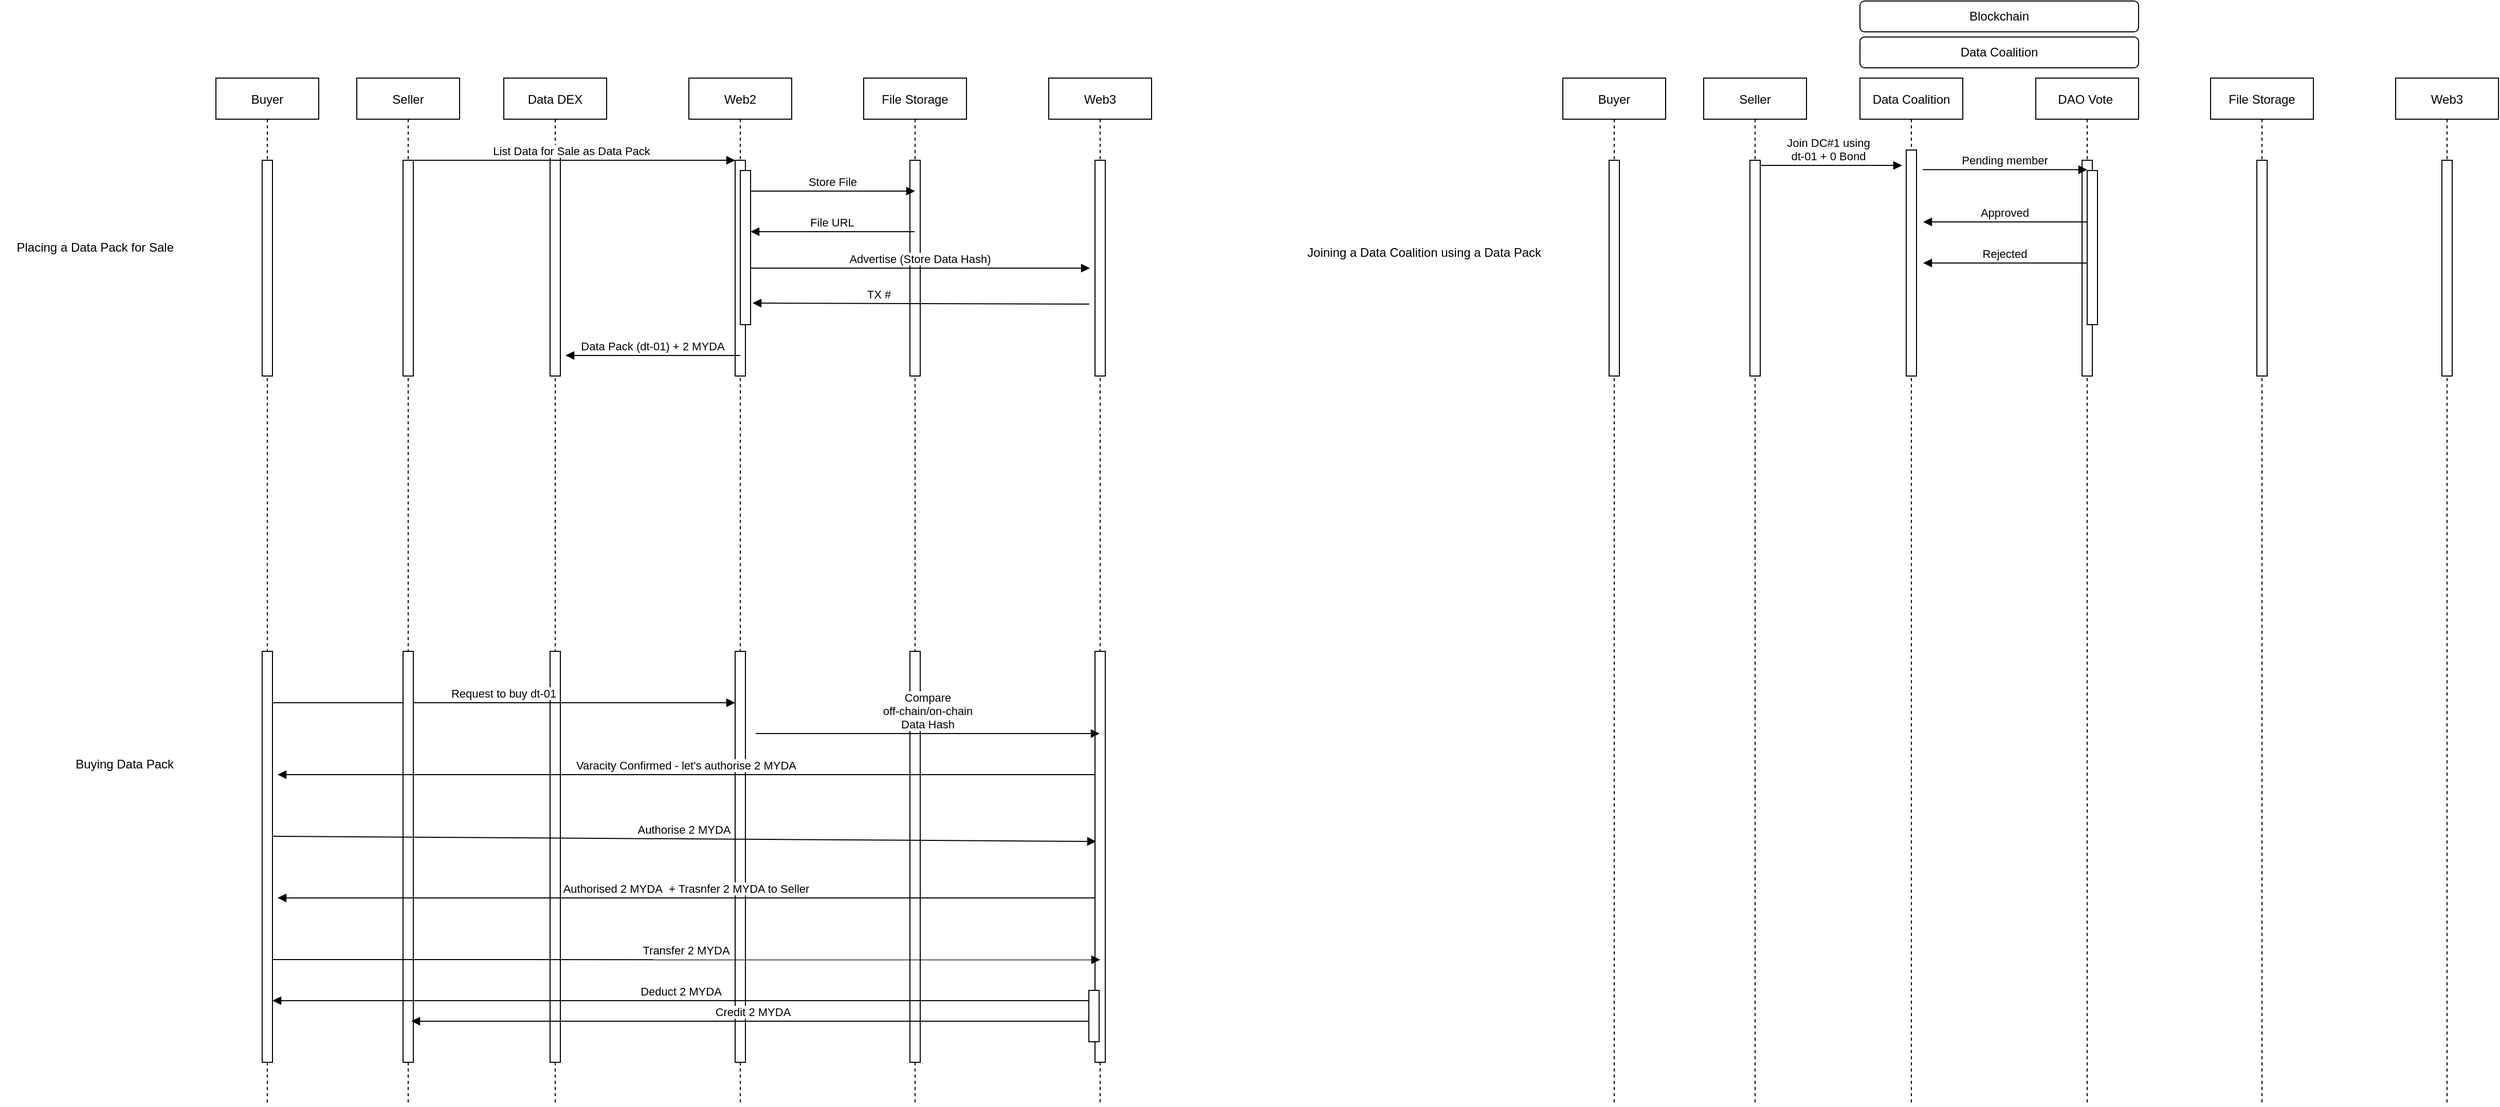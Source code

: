 <mxfile version="14.9.8" type="github">
  <diagram id="kgpKYQtTHZ0yAKxKKP6v" name="Page-1">
    <mxGraphModel dx="1796" dy="591" grid="1" gridSize="10" guides="1" tooltips="1" connect="1" arrows="1" fold="1" page="1" pageScale="1" pageWidth="850" pageHeight="1100" math="0" shadow="0">
      <root>
        <mxCell id="0" />
        <mxCell id="1" parent="0" />
        <mxCell id="3nuBFxr9cyL0pnOWT2aG-1" value="Data DEX" style="shape=umlLifeline;perimeter=lifelinePerimeter;container=1;collapsible=0;recursiveResize=0;rounded=0;shadow=0;strokeWidth=1;" parent="1" vertex="1">
          <mxGeometry x="120" y="80" width="100" height="1000" as="geometry" />
        </mxCell>
        <mxCell id="3nuBFxr9cyL0pnOWT2aG-2" value="" style="points=[];perimeter=orthogonalPerimeter;rounded=0;shadow=0;strokeWidth=1;" parent="3nuBFxr9cyL0pnOWT2aG-1" vertex="1">
          <mxGeometry x="45" y="70" width="10" height="220" as="geometry" />
        </mxCell>
        <mxCell id="3nuBFxr9cyL0pnOWT2aG-5" value="Web2" style="shape=umlLifeline;perimeter=lifelinePerimeter;container=1;collapsible=0;recursiveResize=0;rounded=0;shadow=0;strokeWidth=1;" parent="1" vertex="1">
          <mxGeometry x="300" y="80" width="100" height="1000" as="geometry" />
        </mxCell>
        <mxCell id="3nuBFxr9cyL0pnOWT2aG-6" value="" style="points=[];perimeter=orthogonalPerimeter;rounded=0;shadow=0;strokeWidth=1;" parent="3nuBFxr9cyL0pnOWT2aG-5" vertex="1">
          <mxGeometry x="45" y="80" width="10" height="210" as="geometry" />
        </mxCell>
        <mxCell id="3nuBFxr9cyL0pnOWT2aG-8" value="List Data for Sale as Data Pack" style="verticalAlign=bottom;endArrow=block;entryX=0;entryY=0;shadow=0;strokeWidth=1;" parent="1" source="1JZwEOz0w4YKWxdGUJ9g-25" target="3nuBFxr9cyL0pnOWT2aG-6" edge="1">
          <mxGeometry relative="1" as="geometry">
            <mxPoint x="275" y="160" as="sourcePoint" />
          </mxGeometry>
        </mxCell>
        <mxCell id="1JZwEOz0w4YKWxdGUJ9g-1" value="Web3" style="shape=umlLifeline;perimeter=lifelinePerimeter;container=1;collapsible=0;recursiveResize=0;rounded=0;shadow=0;strokeWidth=1;" parent="1" vertex="1">
          <mxGeometry x="650" y="80" width="100" height="1000" as="geometry" />
        </mxCell>
        <mxCell id="1JZwEOz0w4YKWxdGUJ9g-2" value="" style="points=[];perimeter=orthogonalPerimeter;rounded=0;shadow=0;strokeWidth=1;" parent="1JZwEOz0w4YKWxdGUJ9g-1" vertex="1">
          <mxGeometry x="45" y="80" width="10" height="210" as="geometry" />
        </mxCell>
        <mxCell id="1JZwEOz0w4YKWxdGUJ9g-3" value="File Storage" style="shape=umlLifeline;perimeter=lifelinePerimeter;container=1;collapsible=0;recursiveResize=0;rounded=0;shadow=0;strokeWidth=1;" parent="1" vertex="1">
          <mxGeometry x="470" y="80" width="100" height="1000" as="geometry" />
        </mxCell>
        <mxCell id="1JZwEOz0w4YKWxdGUJ9g-4" value="" style="points=[];perimeter=orthogonalPerimeter;rounded=0;shadow=0;strokeWidth=1;" parent="1JZwEOz0w4YKWxdGUJ9g-3" vertex="1">
          <mxGeometry x="45" y="80" width="10" height="210" as="geometry" />
        </mxCell>
        <mxCell id="1JZwEOz0w4YKWxdGUJ9g-5" value="Store File" style="verticalAlign=bottom;endArrow=block;shadow=0;strokeWidth=1;" parent="1" edge="1">
          <mxGeometry relative="1" as="geometry">
            <mxPoint x="360" y="190.0" as="sourcePoint" />
            <mxPoint x="520" y="190" as="targetPoint" />
          </mxGeometry>
        </mxCell>
        <mxCell id="1JZwEOz0w4YKWxdGUJ9g-6" value="File URL" style="verticalAlign=bottom;endArrow=block;entryX=1;entryY=0;shadow=0;strokeWidth=1;" parent="1" source="1JZwEOz0w4YKWxdGUJ9g-3" edge="1">
          <mxGeometry relative="1" as="geometry">
            <mxPoint x="500" y="230" as="sourcePoint" />
            <mxPoint x="360" y="229.5" as="targetPoint" />
          </mxGeometry>
        </mxCell>
        <mxCell id="1JZwEOz0w4YKWxdGUJ9g-7" value="" style="points=[];perimeter=orthogonalPerimeter;rounded=0;shadow=0;strokeWidth=1;" parent="1" vertex="1">
          <mxGeometry x="350" y="170" width="10" height="150" as="geometry" />
        </mxCell>
        <mxCell id="1JZwEOz0w4YKWxdGUJ9g-8" value="Advertise (Store Data Hash)" style="verticalAlign=bottom;endArrow=block;shadow=0;strokeWidth=1;" parent="1" edge="1">
          <mxGeometry relative="1" as="geometry">
            <mxPoint x="360" y="265.0" as="sourcePoint" />
            <mxPoint x="690" y="265" as="targetPoint" />
          </mxGeometry>
        </mxCell>
        <mxCell id="1JZwEOz0w4YKWxdGUJ9g-10" value="TX #" style="verticalAlign=bottom;endArrow=block;entryX=1.2;entryY=0.86;shadow=0;strokeWidth=1;entryDx=0;entryDy=0;entryPerimeter=0;" parent="1" target="1JZwEOz0w4YKWxdGUJ9g-7" edge="1">
          <mxGeometry x="0.248" relative="1" as="geometry">
            <mxPoint x="689.5" y="300" as="sourcePoint" />
            <mxPoint x="530" y="300" as="targetPoint" />
            <mxPoint as="offset" />
          </mxGeometry>
        </mxCell>
        <mxCell id="1JZwEOz0w4YKWxdGUJ9g-16" value="Data Pack (dt-01) + 2 MYDA" style="verticalAlign=bottom;endArrow=block;shadow=0;strokeWidth=1;" parent="1" edge="1">
          <mxGeometry relative="1" as="geometry">
            <mxPoint x="350" y="350" as="sourcePoint" />
            <mxPoint x="180" y="350" as="targetPoint" />
          </mxGeometry>
        </mxCell>
        <mxCell id="1JZwEOz0w4YKWxdGUJ9g-17" value="Placing a Data Pack for Sale" style="text;html=1;align=right;verticalAlign=middle;resizable=0;points=[];autosize=1;strokeColor=none;" parent="1" vertex="1">
          <mxGeometry x="-370" y="235" width="170" height="20" as="geometry" />
        </mxCell>
        <mxCell id="1JZwEOz0w4YKWxdGUJ9g-18" value="Buying Data Pack" style="text;html=1;align=right;verticalAlign=middle;resizable=0;points=[];autosize=1;strokeColor=none;" parent="1" vertex="1">
          <mxGeometry x="-310" y="738" width="110" height="20" as="geometry" />
        </mxCell>
        <mxCell id="1JZwEOz0w4YKWxdGUJ9g-19" value="" style="points=[];perimeter=orthogonalPerimeter;rounded=0;shadow=0;strokeWidth=1;" parent="1" vertex="1">
          <mxGeometry x="345" y="638" width="10" height="400" as="geometry" />
        </mxCell>
        <mxCell id="1JZwEOz0w4YKWxdGUJ9g-21" value="" style="points=[];perimeter=orthogonalPerimeter;rounded=0;shadow=0;strokeWidth=1;" parent="1" vertex="1">
          <mxGeometry x="165" y="638" width="10" height="400" as="geometry" />
        </mxCell>
        <mxCell id="1JZwEOz0w4YKWxdGUJ9g-22" value="" style="points=[];perimeter=orthogonalPerimeter;rounded=0;shadow=0;strokeWidth=1;" parent="1" vertex="1">
          <mxGeometry x="515" y="638" width="10" height="400" as="geometry" />
        </mxCell>
        <mxCell id="1JZwEOz0w4YKWxdGUJ9g-23" value="" style="points=[];perimeter=orthogonalPerimeter;rounded=0;shadow=0;strokeWidth=1;" parent="1" vertex="1">
          <mxGeometry x="695" y="638" width="10" height="400" as="geometry" />
        </mxCell>
        <mxCell id="1JZwEOz0w4YKWxdGUJ9g-24" value="Request to buy dt-01" style="verticalAlign=bottom;endArrow=block;entryX=0;entryY=0;shadow=0;strokeWidth=1;" parent="1" source="1JZwEOz0w4YKWxdGUJ9g-32" edge="1">
          <mxGeometry relative="1" as="geometry">
            <mxPoint x="175" y="688.0" as="sourcePoint" />
            <mxPoint x="345" y="688.0" as="targetPoint" />
          </mxGeometry>
        </mxCell>
        <mxCell id="1JZwEOz0w4YKWxdGUJ9g-25" value="Seller" style="shape=umlLifeline;perimeter=lifelinePerimeter;container=1;collapsible=0;recursiveResize=0;rounded=0;shadow=0;strokeWidth=1;" parent="1" vertex="1">
          <mxGeometry x="-23" y="80" width="100" height="1000" as="geometry" />
        </mxCell>
        <mxCell id="1JZwEOz0w4YKWxdGUJ9g-26" value="" style="points=[];perimeter=orthogonalPerimeter;rounded=0;shadow=0;strokeWidth=1;" parent="1JZwEOz0w4YKWxdGUJ9g-25" vertex="1">
          <mxGeometry x="45" y="80" width="10" height="210" as="geometry" />
        </mxCell>
        <mxCell id="1JZwEOz0w4YKWxdGUJ9g-27" value="" style="points=[];perimeter=orthogonalPerimeter;rounded=0;shadow=0;strokeWidth=1;" parent="1" vertex="1">
          <mxGeometry x="22" y="638" width="10" height="400" as="geometry" />
        </mxCell>
        <mxCell id="1JZwEOz0w4YKWxdGUJ9g-30" value="Buyer" style="shape=umlLifeline;perimeter=lifelinePerimeter;container=1;collapsible=0;recursiveResize=0;rounded=0;shadow=0;strokeWidth=1;" parent="1" vertex="1">
          <mxGeometry x="-160" y="80" width="100" height="1000" as="geometry" />
        </mxCell>
        <mxCell id="1JZwEOz0w4YKWxdGUJ9g-31" value="" style="points=[];perimeter=orthogonalPerimeter;rounded=0;shadow=0;strokeWidth=1;" parent="1JZwEOz0w4YKWxdGUJ9g-30" vertex="1">
          <mxGeometry x="45" y="80" width="10" height="210" as="geometry" />
        </mxCell>
        <mxCell id="1JZwEOz0w4YKWxdGUJ9g-32" value="" style="points=[];perimeter=orthogonalPerimeter;rounded=0;shadow=0;strokeWidth=1;" parent="1" vertex="1">
          <mxGeometry x="-115" y="638" width="10" height="400" as="geometry" />
        </mxCell>
        <mxCell id="1JZwEOz0w4YKWxdGUJ9g-34" value="Compare &#xa;off-chain/on-chain &#xa;Data Hash" style="verticalAlign=bottom;endArrow=block;shadow=0;strokeWidth=1;" parent="1" edge="1">
          <mxGeometry relative="1" as="geometry">
            <mxPoint x="365" y="718.0" as="sourcePoint" />
            <mxPoint x="699.5" y="718" as="targetPoint" />
          </mxGeometry>
        </mxCell>
        <mxCell id="1JZwEOz0w4YKWxdGUJ9g-35" value="Varacity Confirmed - let&#39;s authorise 2 MYDA" style="verticalAlign=bottom;endArrow=block;shadow=0;strokeWidth=1;" parent="1" edge="1">
          <mxGeometry relative="1" as="geometry">
            <mxPoint x="695" y="758" as="sourcePoint" />
            <mxPoint x="-100" y="758" as="targetPoint" />
          </mxGeometry>
        </mxCell>
        <mxCell id="1JZwEOz0w4YKWxdGUJ9g-37" value="Authorise 2 MYDA" style="verticalAlign=bottom;endArrow=block;shadow=0;strokeWidth=1;" parent="1" edge="1">
          <mxGeometry relative="1" as="geometry">
            <mxPoint x="-105" y="818.0" as="sourcePoint" />
            <mxPoint x="696" y="823" as="targetPoint" />
          </mxGeometry>
        </mxCell>
        <mxCell id="1JZwEOz0w4YKWxdGUJ9g-38" value="Authorised 2 MYDA  + Trasnfer 2 MYDA to Seller" style="verticalAlign=bottom;endArrow=block;shadow=0;strokeWidth=1;" parent="1" edge="1">
          <mxGeometry relative="1" as="geometry">
            <mxPoint x="695" y="878" as="sourcePoint" />
            <mxPoint x="-100" y="878" as="targetPoint" />
          </mxGeometry>
        </mxCell>
        <mxCell id="1JZwEOz0w4YKWxdGUJ9g-39" value="Transfer 2 MYDA" style="verticalAlign=bottom;endArrow=block;shadow=0;strokeWidth=1;entryX=0.5;entryY=0.563;entryDx=0;entryDy=0;entryPerimeter=0;" parent="1" edge="1">
          <mxGeometry relative="1" as="geometry">
            <mxPoint x="-105" y="938.0" as="sourcePoint" />
            <mxPoint x="700" y="938.16" as="targetPoint" />
          </mxGeometry>
        </mxCell>
        <mxCell id="1JZwEOz0w4YKWxdGUJ9g-40" value="Deduct 2 MYDA" style="verticalAlign=bottom;endArrow=block;shadow=0;strokeWidth=1;" parent="1" edge="1">
          <mxGeometry relative="1" as="geometry">
            <mxPoint x="690" y="978" as="sourcePoint" />
            <mxPoint x="-105" y="978" as="targetPoint" />
          </mxGeometry>
        </mxCell>
        <mxCell id="1JZwEOz0w4YKWxdGUJ9g-41" value="Credit 2 MYDA" style="verticalAlign=bottom;endArrow=block;shadow=0;strokeWidth=1;" parent="1" edge="1">
          <mxGeometry relative="1" as="geometry">
            <mxPoint x="695" y="998" as="sourcePoint" />
            <mxPoint x="30" y="998" as="targetPoint" />
          </mxGeometry>
        </mxCell>
        <mxCell id="1JZwEOz0w4YKWxdGUJ9g-42" value="" style="points=[];perimeter=orthogonalPerimeter;rounded=0;shadow=0;strokeWidth=1;" parent="1" vertex="1">
          <mxGeometry x="689" y="968" width="10" height="50" as="geometry" />
        </mxCell>
        <mxCell id="1JZwEOz0w4YKWxdGUJ9g-62" value="Joining a Data Coalition using a Data Pack" style="text;html=1;align=right;verticalAlign=middle;resizable=0;points=[];autosize=1;strokeColor=none;" parent="1" vertex="1">
          <mxGeometry x="890" y="240" width="240" height="20" as="geometry" />
        </mxCell>
        <mxCell id="1JZwEOz0w4YKWxdGUJ9g-63" value="Data Coalition" style="shape=umlLifeline;perimeter=lifelinePerimeter;container=1;collapsible=0;recursiveResize=0;rounded=0;shadow=0;strokeWidth=1;" parent="1" vertex="1">
          <mxGeometry x="1439" y="80" width="100" height="1000" as="geometry" />
        </mxCell>
        <mxCell id="1JZwEOz0w4YKWxdGUJ9g-64" value="" style="points=[];perimeter=orthogonalPerimeter;rounded=0;shadow=0;strokeWidth=1;" parent="1JZwEOz0w4YKWxdGUJ9g-63" vertex="1">
          <mxGeometry x="45" y="70" width="10" height="220" as="geometry" />
        </mxCell>
        <mxCell id="1JZwEOz0w4YKWxdGUJ9g-65" value="DAO Vote " style="shape=umlLifeline;perimeter=lifelinePerimeter;container=1;collapsible=0;recursiveResize=0;rounded=0;shadow=0;strokeWidth=1;" parent="1" vertex="1">
          <mxGeometry x="1610" y="80" width="100" height="1000" as="geometry" />
        </mxCell>
        <mxCell id="1JZwEOz0w4YKWxdGUJ9g-66" value="" style="points=[];perimeter=orthogonalPerimeter;rounded=0;shadow=0;strokeWidth=1;" parent="1JZwEOz0w4YKWxdGUJ9g-65" vertex="1">
          <mxGeometry x="45" y="80" width="10" height="210" as="geometry" />
        </mxCell>
        <mxCell id="1JZwEOz0w4YKWxdGUJ9g-67" value="Join DC#1 using &#xa;dt-01 + 0 Bond" style="verticalAlign=bottom;endArrow=block;shadow=0;strokeWidth=1;" parent="1" source="1JZwEOz0w4YKWxdGUJ9g-78" edge="1">
          <mxGeometry relative="1" as="geometry">
            <mxPoint x="1585" y="160" as="sourcePoint" />
            <mxPoint x="1480" y="165" as="targetPoint" />
          </mxGeometry>
        </mxCell>
        <mxCell id="1JZwEOz0w4YKWxdGUJ9g-68" value="Web3" style="shape=umlLifeline;perimeter=lifelinePerimeter;container=1;collapsible=0;recursiveResize=0;rounded=0;shadow=0;strokeWidth=1;" parent="1" vertex="1">
          <mxGeometry x="1960" y="80" width="100" height="1000" as="geometry" />
        </mxCell>
        <mxCell id="1JZwEOz0w4YKWxdGUJ9g-69" value="" style="points=[];perimeter=orthogonalPerimeter;rounded=0;shadow=0;strokeWidth=1;" parent="1JZwEOz0w4YKWxdGUJ9g-68" vertex="1">
          <mxGeometry x="45" y="80" width="10" height="210" as="geometry" />
        </mxCell>
        <mxCell id="1JZwEOz0w4YKWxdGUJ9g-70" value="File Storage" style="shape=umlLifeline;perimeter=lifelinePerimeter;container=1;collapsible=0;recursiveResize=0;rounded=0;shadow=0;strokeWidth=1;" parent="1" vertex="1">
          <mxGeometry x="1780" y="80" width="100" height="1000" as="geometry" />
        </mxCell>
        <mxCell id="1JZwEOz0w4YKWxdGUJ9g-71" value="" style="points=[];perimeter=orthogonalPerimeter;rounded=0;shadow=0;strokeWidth=1;" parent="1JZwEOz0w4YKWxdGUJ9g-70" vertex="1">
          <mxGeometry x="45" y="80" width="10" height="210" as="geometry" />
        </mxCell>
        <mxCell id="1JZwEOz0w4YKWxdGUJ9g-72" value="Pending member" style="verticalAlign=bottom;endArrow=block;shadow=0;strokeWidth=1;" parent="1" edge="1">
          <mxGeometry relative="1" as="geometry">
            <mxPoint x="1500" y="169.17" as="sourcePoint" />
            <mxPoint x="1660" y="169.17" as="targetPoint" />
          </mxGeometry>
        </mxCell>
        <mxCell id="1JZwEOz0w4YKWxdGUJ9g-74" value="" style="points=[];perimeter=orthogonalPerimeter;rounded=0;shadow=0;strokeWidth=1;" parent="1" vertex="1">
          <mxGeometry x="1660" y="170" width="10" height="150" as="geometry" />
        </mxCell>
        <mxCell id="1JZwEOz0w4YKWxdGUJ9g-78" value="Seller" style="shape=umlLifeline;perimeter=lifelinePerimeter;container=1;collapsible=0;recursiveResize=0;rounded=0;shadow=0;strokeWidth=1;" parent="1" vertex="1">
          <mxGeometry x="1287" y="80" width="100" height="1000" as="geometry" />
        </mxCell>
        <mxCell id="1JZwEOz0w4YKWxdGUJ9g-79" value="" style="points=[];perimeter=orthogonalPerimeter;rounded=0;shadow=0;strokeWidth=1;" parent="1JZwEOz0w4YKWxdGUJ9g-78" vertex="1">
          <mxGeometry x="45" y="80" width="10" height="210" as="geometry" />
        </mxCell>
        <mxCell id="1JZwEOz0w4YKWxdGUJ9g-80" value="Buyer" style="shape=umlLifeline;perimeter=lifelinePerimeter;container=1;collapsible=0;recursiveResize=0;rounded=0;shadow=0;strokeWidth=1;" parent="1" vertex="1">
          <mxGeometry x="1150" y="80" width="100" height="1000" as="geometry" />
        </mxCell>
        <mxCell id="1JZwEOz0w4YKWxdGUJ9g-81" value="" style="points=[];perimeter=orthogonalPerimeter;rounded=0;shadow=0;strokeWidth=1;" parent="1JZwEOz0w4YKWxdGUJ9g-80" vertex="1">
          <mxGeometry x="45" y="80" width="10" height="210" as="geometry" />
        </mxCell>
        <mxCell id="1JZwEOz0w4YKWxdGUJ9g-82" value="Blockchain" style="rounded=1;whiteSpace=wrap;html=1;" parent="1" vertex="1">
          <mxGeometry x="1439" y="5" width="271" height="30" as="geometry" />
        </mxCell>
        <mxCell id="t2V8w2PpT3ZIY3w6oPm_-1" value="Data Coalition" style="rounded=1;whiteSpace=wrap;html=1;" vertex="1" parent="1">
          <mxGeometry x="1439" y="40" width="271" height="30" as="geometry" />
        </mxCell>
        <mxCell id="t2V8w2PpT3ZIY3w6oPm_-2" value="Approved" style="verticalAlign=bottom;endArrow=block;entryX=1;entryY=0;shadow=0;strokeWidth=1;" edge="1" parent="1">
          <mxGeometry relative="1" as="geometry">
            <mxPoint x="1660" y="220" as="sourcePoint" />
            <mxPoint x="1500.5" y="220" as="targetPoint" />
          </mxGeometry>
        </mxCell>
        <mxCell id="t2V8w2PpT3ZIY3w6oPm_-3" value="Rejected" style="verticalAlign=bottom;endArrow=block;entryX=1;entryY=0;shadow=0;strokeWidth=1;" edge="1" parent="1">
          <mxGeometry relative="1" as="geometry">
            <mxPoint x="1660" y="260" as="sourcePoint" />
            <mxPoint x="1500.5" y="260" as="targetPoint" />
          </mxGeometry>
        </mxCell>
      </root>
    </mxGraphModel>
  </diagram>
</mxfile>
